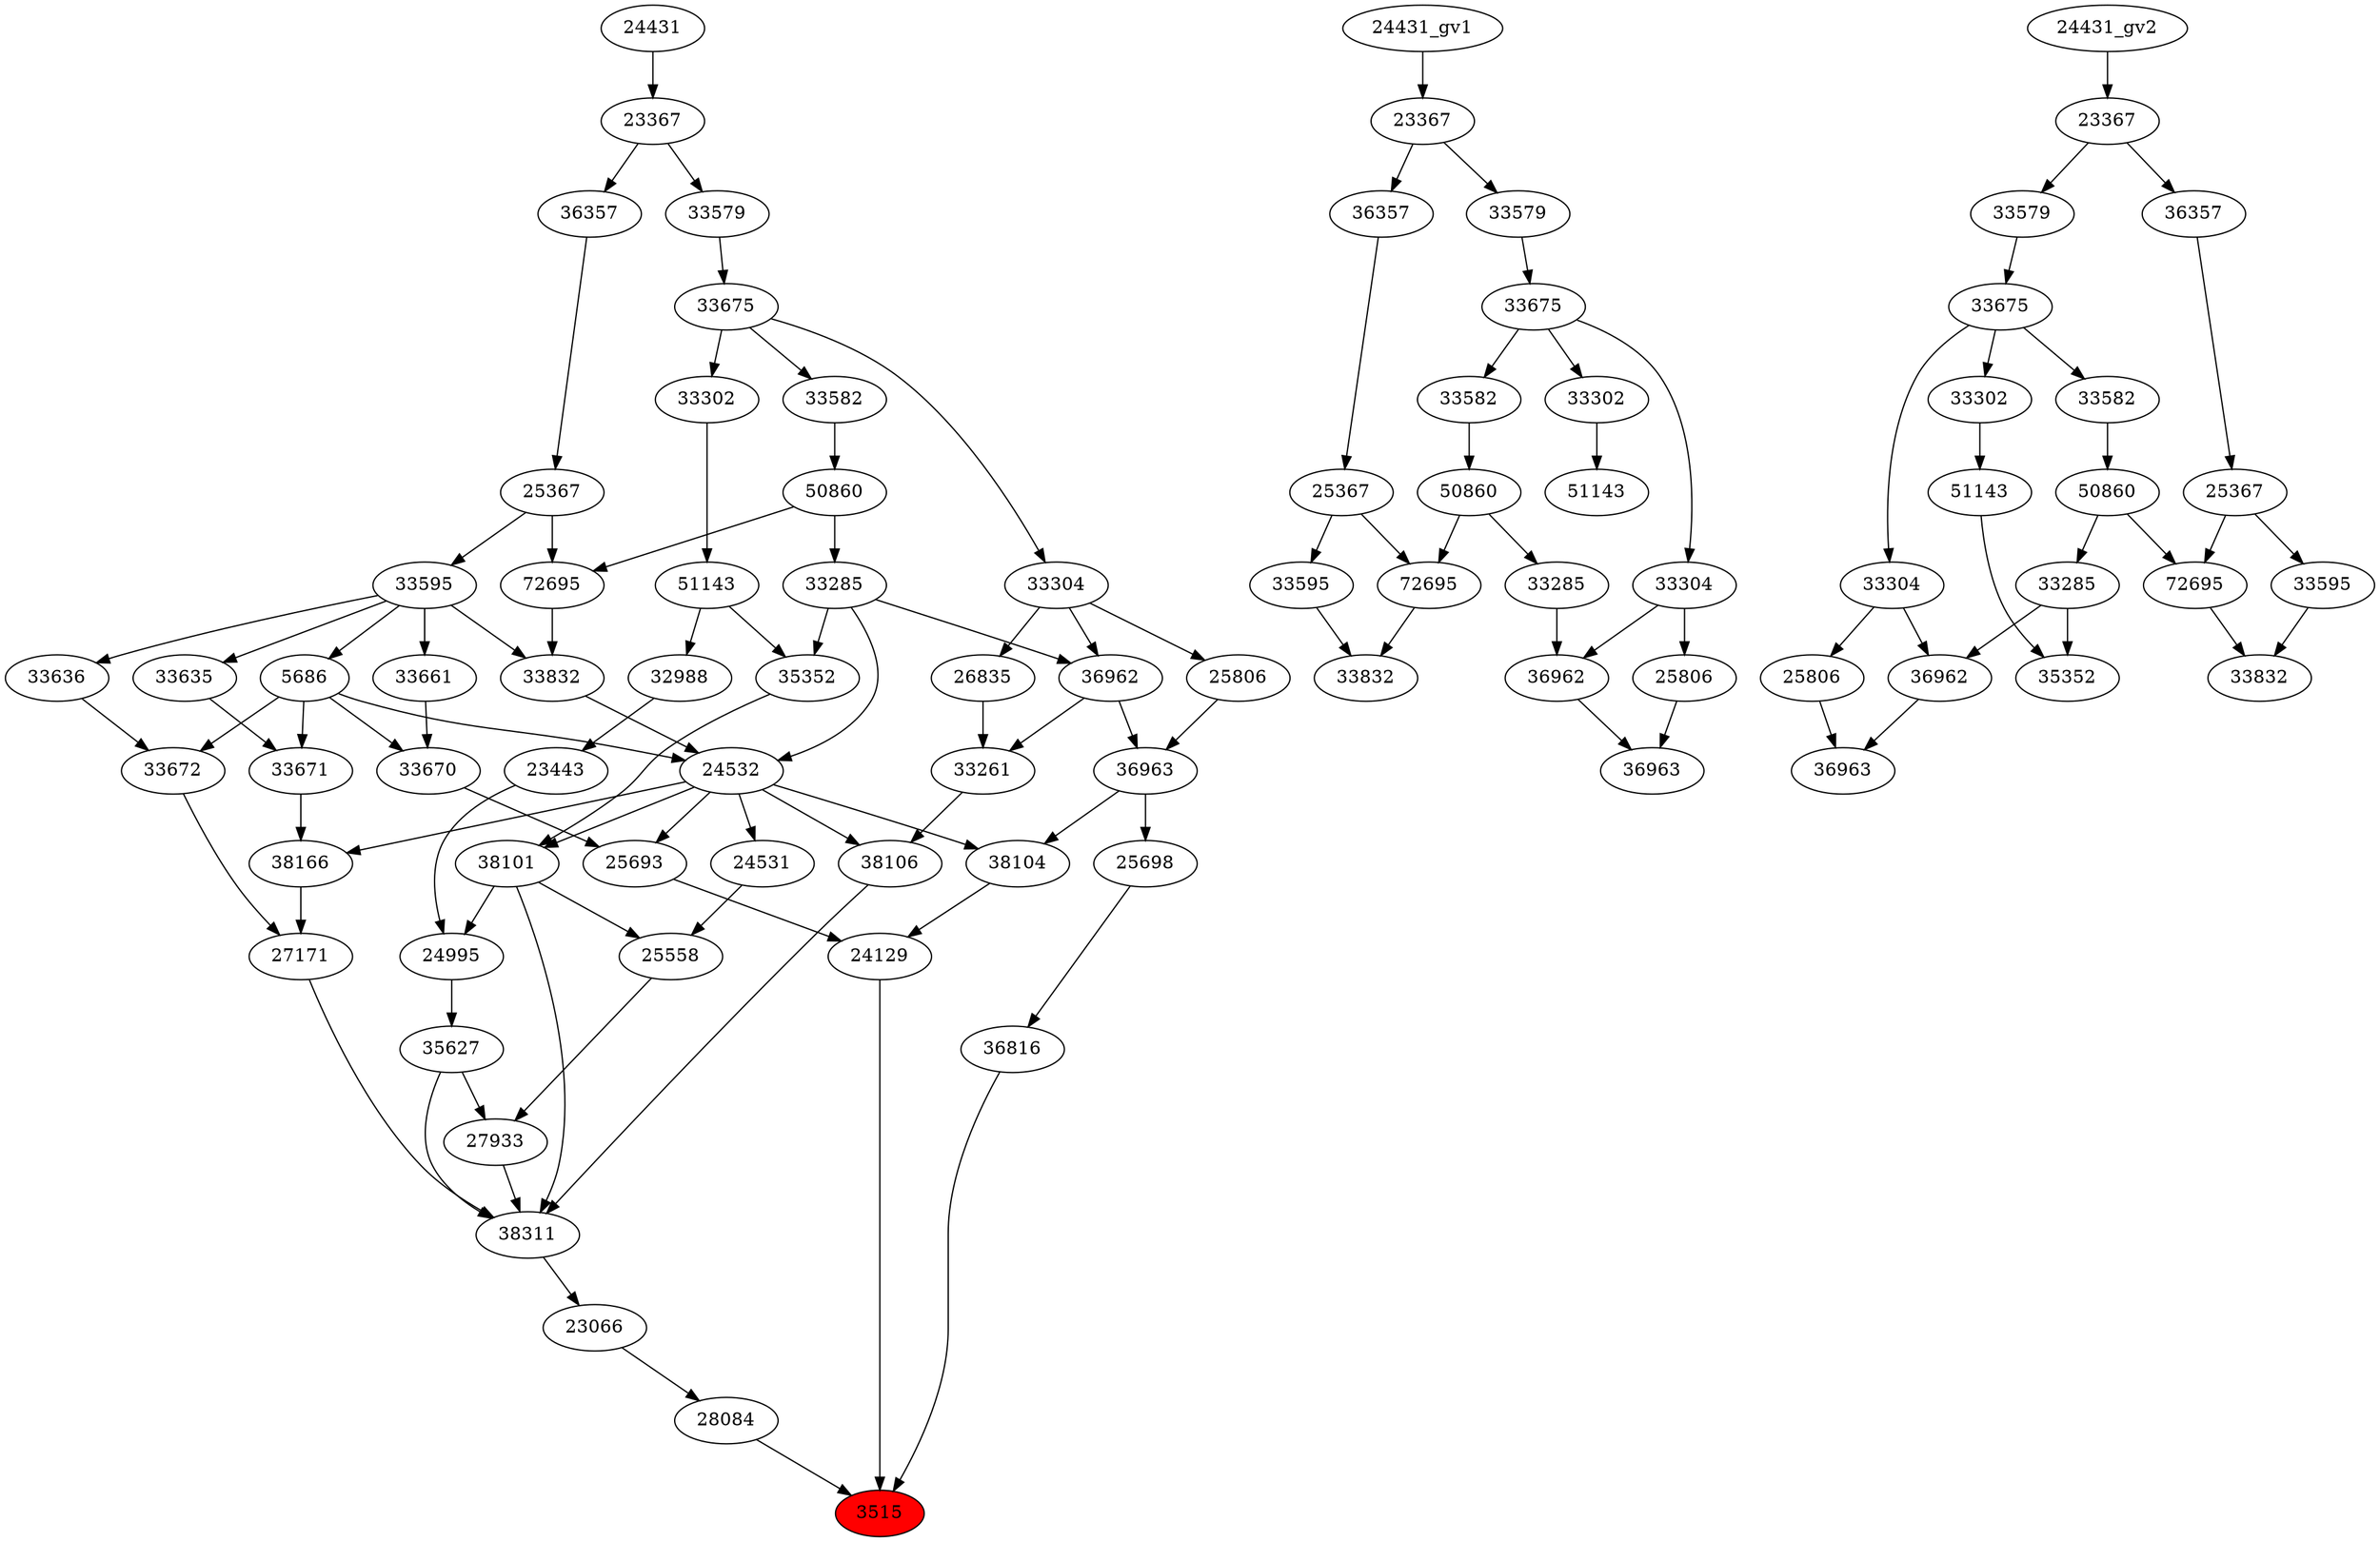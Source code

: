 strict digraph root {
	node [label="\N"];
	{
		node [fillcolor="",
			label="\N",
			style=""
		];
		3515		 [fillcolor=red,
			label=3515,
			style=filled];
		28084		 [label=28084];
		28084 -> 3515;
		24129		 [label=24129];
		24129 -> 3515;
		36816		 [label=36816];
		36816 -> 3515;
		23066		 [label=23066];
		23066 -> 28084;
		38104		 [label=38104];
		38104 -> 24129;
		25693		 [label=25693];
		25693 -> 24129;
		25698		 [label=25698];
		25698 -> 36816;
		38311		 [label=38311];
		38311 -> 23066;
		24532		 [label=24532];
		24532 -> 38104;
		24532 -> 25693;
		38101		 [label=38101];
		24532 -> 38101;
		38106		 [label=38106];
		24532 -> 38106;
		38166		 [label=38166];
		24532 -> 38166;
		24531		 [label=24531];
		24532 -> 24531;
		36963		 [label=36963];
		36963 -> 38104;
		36963 -> 25698;
		33670		 [label=33670];
		33670 -> 25693;
		27933		 [label=27933];
		27933 -> 38311;
		35627		 [label=35627];
		35627 -> 38311;
		35627 -> 27933;
		27171		 [label=27171];
		27171 -> 38311;
		38101 -> 38311;
		25558		 [label=25558];
		38101 -> 25558;
		24995		 [label=24995];
		38101 -> 24995;
		38106 -> 38311;
		33285		 [label=33285];
		33285 -> 24532;
		36962		 [label=36962];
		33285 -> 36962;
		35352		 [label=35352];
		33285 -> 35352;
		5686		 [label=5686];
		5686 -> 24532;
		5686 -> 33670;
		33672		 [label=33672];
		5686 -> 33672;
		33671		 [label=33671];
		5686 -> 33671;
		33832		 [label=33832];
		33832 -> 24532;
		36962 -> 36963;
		33261		 [label=33261];
		36962 -> 33261;
		25806		 [label=25806];
		25806 -> 36963;
		33661		 [label=33661];
		33661 -> 33670;
		25558 -> 27933;
		24995 -> 35627;
		33672 -> 27171;
		38166 -> 27171;
		35352 -> 38101;
		33261 -> 38106;
		50860		 [label=50860];
		50860 -> 33285;
		72695		 [label=72695];
		50860 -> 72695;
		33595		 [label=33595];
		33595 -> 5686;
		33595 -> 33832;
		33595 -> 33661;
		33636		 [label=33636];
		33595 -> 33636;
		33635		 [label=33635];
		33595 -> 33635;
		72695 -> 33832;
		33304		 [label=33304];
		33304 -> 36962;
		33304 -> 25806;
		26835		 [label=26835];
		33304 -> 26835;
		24531 -> 25558;
		23443		 [label=23443];
		23443 -> 24995;
		33636 -> 33672;
		33671 -> 38166;
		51143		 [label=51143];
		51143 -> 35352;
		32988		 [label=32988];
		51143 -> 32988;
		26835 -> 33261;
		33582		 [label=33582];
		33582 -> 50860;
		25367		 [label=25367];
		25367 -> 33595;
		25367 -> 72695;
		33675		 [label=33675];
		33675 -> 33304;
		33675 -> 33582;
		33302		 [label=33302];
		33675 -> 33302;
		32988 -> 23443;
		33635 -> 33671;
		33302 -> 51143;
		36357		 [label=36357];
		36357 -> 25367;
		33579		 [label=33579];
		33579 -> 33675;
		23367		 [label=23367];
		23367 -> 36357;
		23367 -> 33579;
		24431		 [label=24431];
		24431 -> 23367;
	}
	{
		node [label="\N"];
		"36963_gv1"		 [label=36963];
		"36962_gv1"		 [label=36962];
		"36962_gv1" -> "36963_gv1";
		"25806_gv1"		 [label=25806];
		"25806_gv1" -> "36963_gv1";
		"33285_gv1"		 [label=33285];
		"33285_gv1" -> "36962_gv1";
		"50860_gv1"		 [label=50860];
		"50860_gv1" -> "33285_gv1";
		"72695_gv1"		 [label=72695];
		"50860_gv1" -> "72695_gv1";
		"33832_gv1"		 [label=33832];
		"72695_gv1" -> "33832_gv1";
		"33595_gv1"		 [label=33595];
		"33595_gv1" -> "33832_gv1";
		"33304_gv1"		 [label=33304];
		"33304_gv1" -> "36962_gv1";
		"33304_gv1" -> "25806_gv1";
		"33582_gv1"		 [label=33582];
		"33582_gv1" -> "50860_gv1";
		"25367_gv1"		 [label=25367];
		"25367_gv1" -> "72695_gv1";
		"25367_gv1" -> "33595_gv1";
		"33675_gv1"		 [label=33675];
		"33675_gv1" -> "33304_gv1";
		"33675_gv1" -> "33582_gv1";
		"33302_gv1"		 [label=33302];
		"33675_gv1" -> "33302_gv1";
		"51143_gv1"		 [label=51143];
		"33302_gv1" -> "51143_gv1";
		"36357_gv1"		 [label=36357];
		"36357_gv1" -> "25367_gv1";
		"33579_gv1"		 [label=33579];
		"33579_gv1" -> "33675_gv1";
		"23367_gv1"		 [label=23367];
		"23367_gv1" -> "36357_gv1";
		"23367_gv1" -> "33579_gv1";
		"24431_gv1" -> "23367_gv1";
	}
	{
		node [label="\N"];
		"36963_gv2"		 [label=36963];
		"36962_gv2"		 [label=36962];
		"36962_gv2" -> "36963_gv2";
		"25806_gv2"		 [label=25806];
		"25806_gv2" -> "36963_gv2";
		"33285_gv2"		 [label=33285];
		"33285_gv2" -> "36962_gv2";
		"35352_gv1"		 [label=35352];
		"33285_gv2" -> "35352_gv1";
		"50860_gv2"		 [label=50860];
		"50860_gv2" -> "33285_gv2";
		"72695_gv2"		 [label=72695];
		"50860_gv2" -> "72695_gv2";
		"33832_gv2"		 [label=33832];
		"72695_gv2" -> "33832_gv2";
		"33595_gv2"		 [label=33595];
		"33595_gv2" -> "33832_gv2";
		"33304_gv2"		 [label=33304];
		"33304_gv2" -> "36962_gv2";
		"33304_gv2" -> "25806_gv2";
		"51143_gv2"		 [label=51143];
		"51143_gv2" -> "35352_gv1";
		"33582_gv2"		 [label=33582];
		"33582_gv2" -> "50860_gv2";
		"25367_gv2"		 [label=25367];
		"25367_gv2" -> "72695_gv2";
		"25367_gv2" -> "33595_gv2";
		"33675_gv2"		 [label=33675];
		"33675_gv2" -> "33304_gv2";
		"33675_gv2" -> "33582_gv2";
		"33302_gv2"		 [label=33302];
		"33675_gv2" -> "33302_gv2";
		"33302_gv2" -> "51143_gv2";
		"36357_gv2"		 [label=36357];
		"36357_gv2" -> "25367_gv2";
		"33579_gv2"		 [label=33579];
		"33579_gv2" -> "33675_gv2";
		"23367_gv2"		 [label=23367];
		"23367_gv2" -> "36357_gv2";
		"23367_gv2" -> "33579_gv2";
		"24431_gv2" -> "23367_gv2";
	}
}
